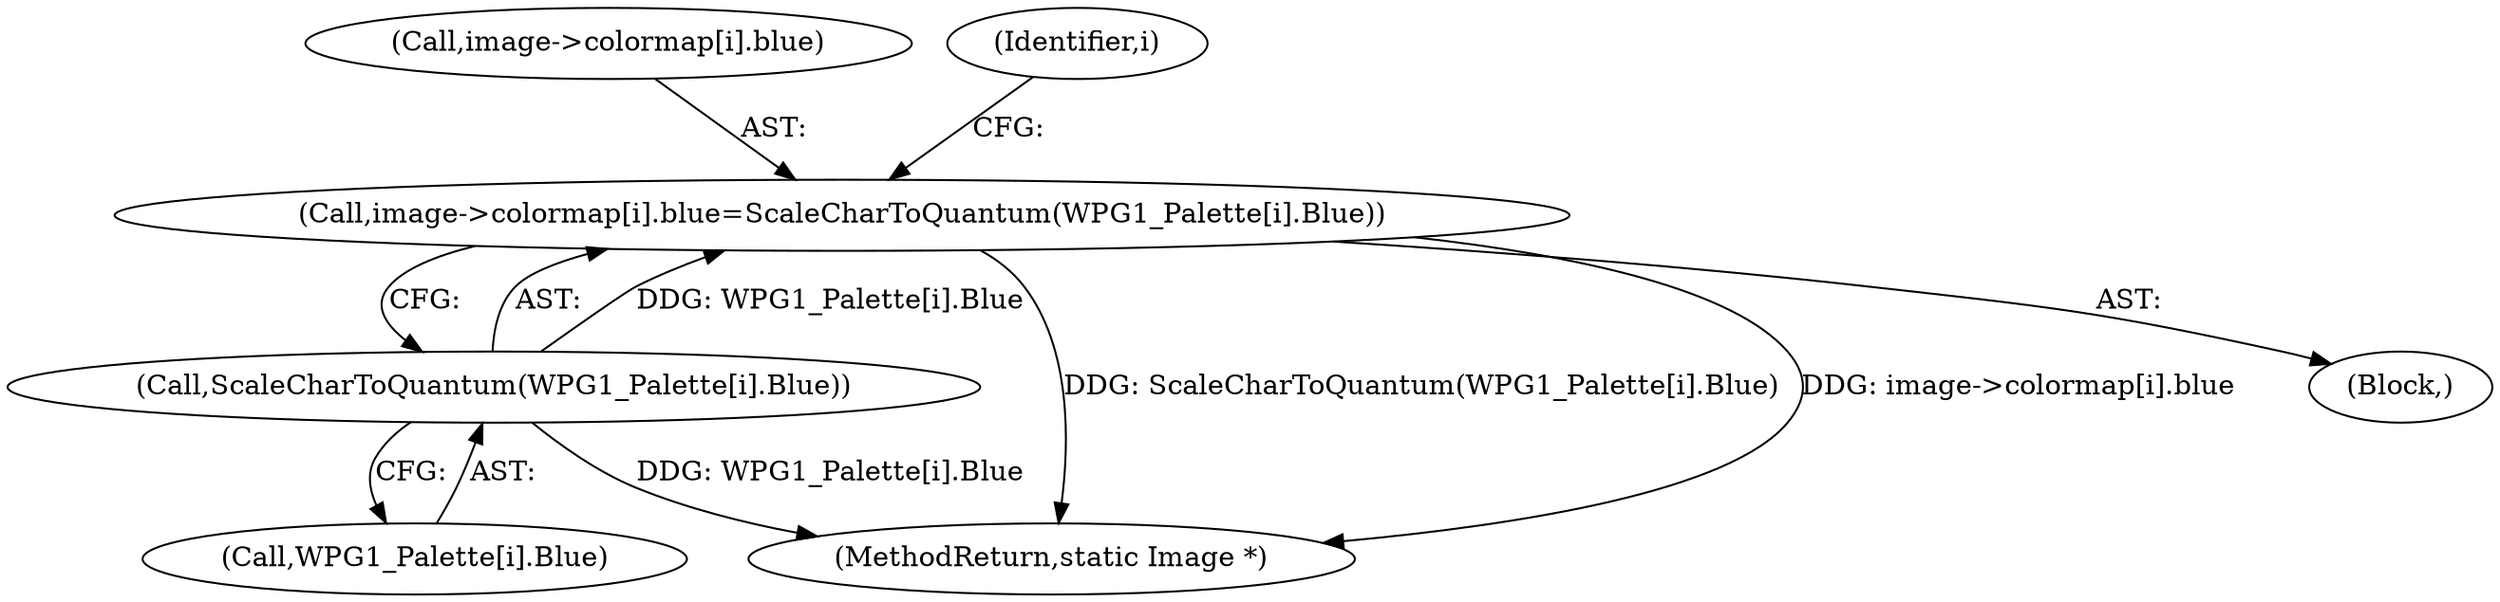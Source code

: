 digraph "0_ImageMagick_e04cf3e9524f50ca336253513d977224e083b816@array" {
"1000916" [label="(Call,image->colormap[i].blue=ScaleCharToQuantum(WPG1_Palette[i].Blue))"];
"1000924" [label="(Call,ScaleCharToQuantum(WPG1_Palette[i].Blue))"];
"1000925" [label="(Call,WPG1_Palette[i].Blue)"];
"1000917" [label="(Call,image->colormap[i].blue)"];
"1001965" [label="(MethodReturn,static Image *)"];
"1000886" [label="(Identifier,i)"];
"1000916" [label="(Call,image->colormap[i].blue=ScaleCharToQuantum(WPG1_Palette[i].Blue))"];
"1000887" [label="(Block,)"];
"1000924" [label="(Call,ScaleCharToQuantum(WPG1_Palette[i].Blue))"];
"1000916" -> "1000887"  [label="AST: "];
"1000916" -> "1000924"  [label="CFG: "];
"1000917" -> "1000916"  [label="AST: "];
"1000924" -> "1000916"  [label="AST: "];
"1000886" -> "1000916"  [label="CFG: "];
"1000916" -> "1001965"  [label="DDG: ScaleCharToQuantum(WPG1_Palette[i].Blue)"];
"1000916" -> "1001965"  [label="DDG: image->colormap[i].blue"];
"1000924" -> "1000916"  [label="DDG: WPG1_Palette[i].Blue"];
"1000924" -> "1000925"  [label="CFG: "];
"1000925" -> "1000924"  [label="AST: "];
"1000924" -> "1001965"  [label="DDG: WPG1_Palette[i].Blue"];
}
